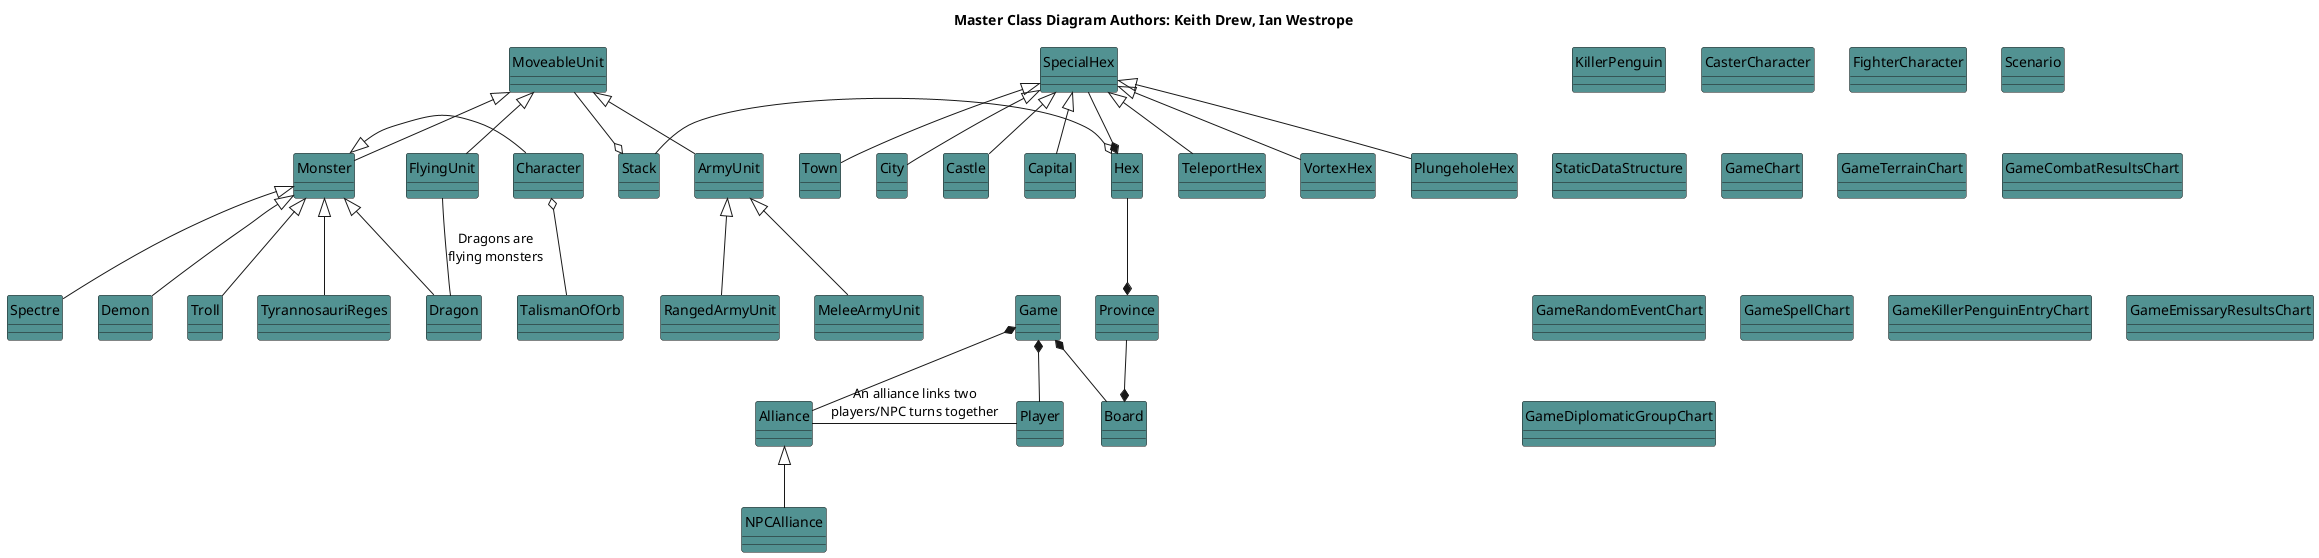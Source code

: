 @startuml
hide circle
title <b>Master Class Diagram<b> Authors: Keith Drew, Ian Westrope

Game *-- Board
Game *-- Player
Game *-- Alliance 
Alliance <|-down- NPCAlliance
Alliance - Player : An alliance links two\nplayers/NPC turns together
Province -down-* Board
Hex -down-* Province
SpecialHex -down-* Hex
TeleportHex -up-|> SpecialHex
VortexHex -up-|> SpecialHex
PlungeholeHex -up-|> SpecialHex
Town -up-|> SpecialHex
City -up-|> SpecialHex
Castle -up-|> SpecialHex
Capital -up-|> SpecialHex

Stack -right-o Hex
MoveableUnit -down-o Stack

Monster -up-|> MoveableUnit
ArmyUnit -up-|> MoveableUnit
FlyingUnit -up-|> MoveableUnit
Character -left-|> Monster
RangedArmyUnit -up-|> ArmyUnit
MeleeArmyUnit -up-|> ArmyUnit
Dragon -up-|> Monster
Demon -up-|> Monster
Troll -up-|> Monster
TyrannosauriReges -up-|> Monster
Spectre -up-|> Monster
FlyingUnit -- Dragon : Dragons are\nflying monsters
TalismanOfOrb -up-o Character


class Game #529292 {
}

class Board #529292 {
}

class Player #529292 {
}

class Alliance #529292 {
}

class NPCAlliance #529292 {
}

class Province #529292 {
}

class Hex #529292 {
}

class SpecialHex #529292 {
}

class TeleportHex #529292 {
}

class VortexHex #529292 {
}

class PlungeholeHex #529292 {
}

class Town #529292 {
}

class Castle #529292 {
}

class Capital #529292 {
}

class City #529292 {
}

class Stack #529292 {
}

class MoveableUnit #529292 {
}

class FlyingUnit #529292 {
}

class ArmyUnit #529292 {
}

class MeleeArmyUnit #529292 {
}

class RangedArmyUnit #529292 {
}

class Monster #529292 {
}

class Dragon #529292 {
}

class Demon #529292 {
}

class Troll #529292 {
}

class TyrannosauriReges #529292 {
}

class Spectre #529292 {
}

class KillerPenguin #529292 {
}

class Character #529292 {
}

class CasterCharacter #529292 {
}

class FighterCharacter #529292 {
}

class TalismanOfOrb #529292 {
}

class Scenario #529292 {
}

class StaticDataStructure #529292 {
}

class GameChart #529292 {
}

class GameTerrainChart #529292 {
}

class GameCombatResultsChart #529292 {
}

class GameRandomEventChart #529292 {
}

class GameSpellChart #529292 {
}

class GameKillerPenguinEntryChart #529292 {
}

class GameEmissaryResultsChart #529292 {
}

class GameDiplomaticGroupChart #529292 {
}



@enduml